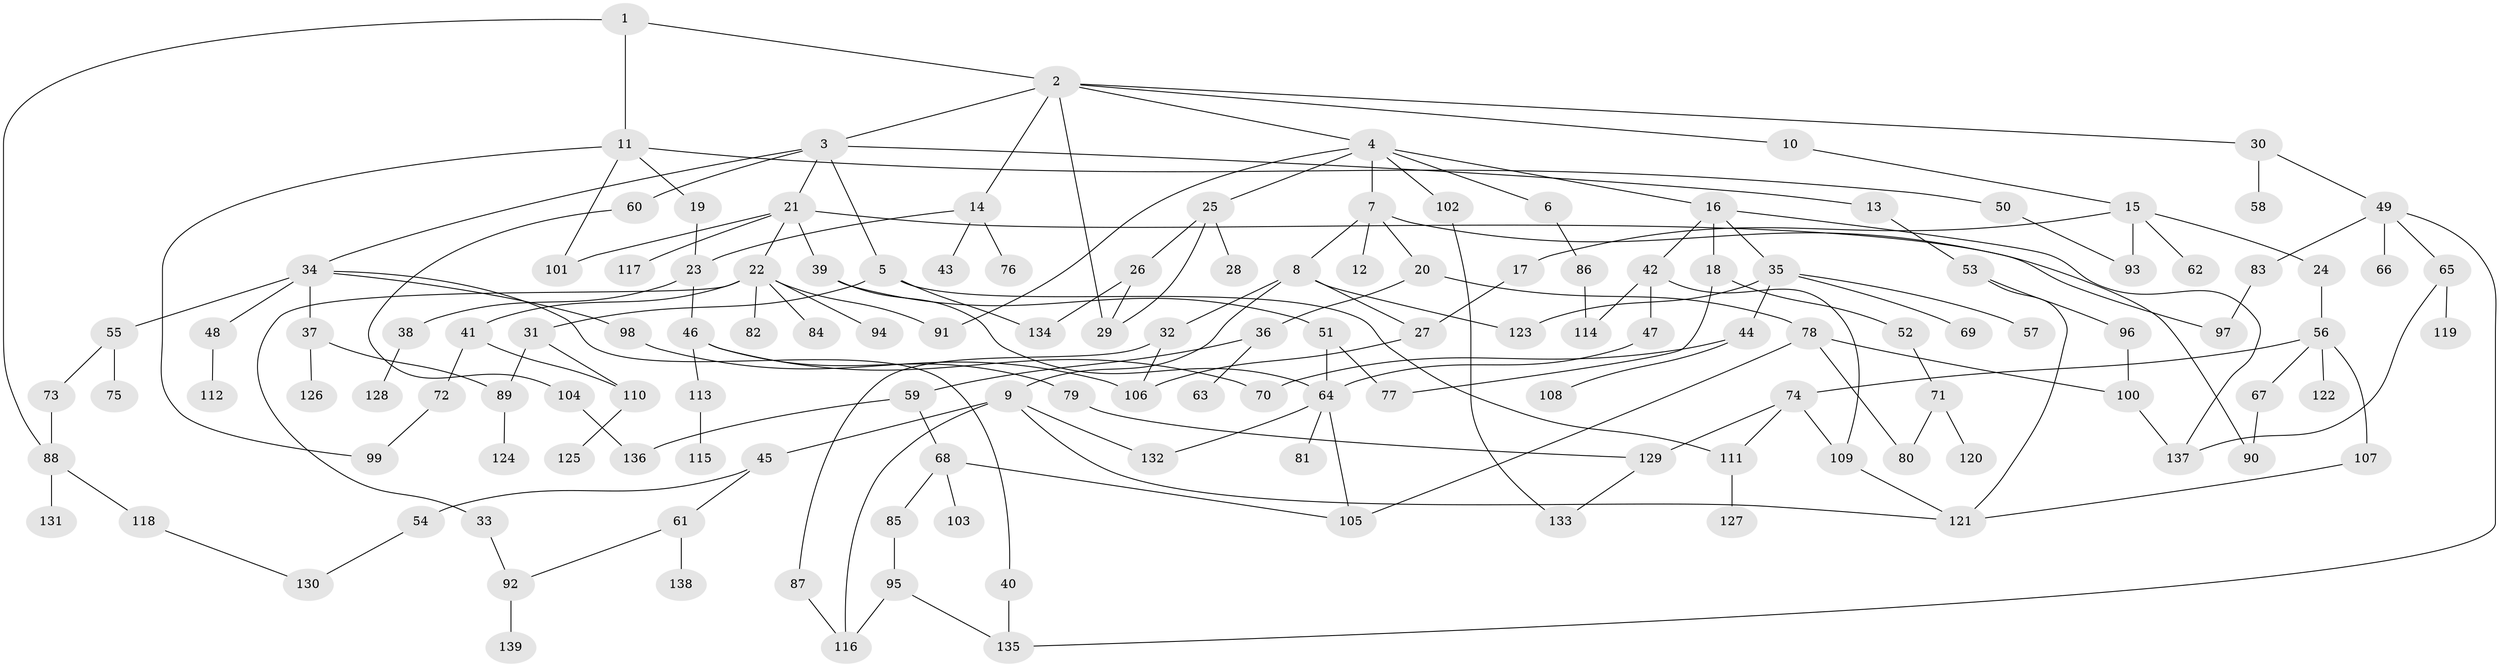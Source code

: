 // Generated by graph-tools (version 1.1) at 2025/25/03/09/25 03:25:30]
// undirected, 139 vertices, 181 edges
graph export_dot {
graph [start="1"]
  node [color=gray90,style=filled];
  1;
  2;
  3;
  4;
  5;
  6;
  7;
  8;
  9;
  10;
  11;
  12;
  13;
  14;
  15;
  16;
  17;
  18;
  19;
  20;
  21;
  22;
  23;
  24;
  25;
  26;
  27;
  28;
  29;
  30;
  31;
  32;
  33;
  34;
  35;
  36;
  37;
  38;
  39;
  40;
  41;
  42;
  43;
  44;
  45;
  46;
  47;
  48;
  49;
  50;
  51;
  52;
  53;
  54;
  55;
  56;
  57;
  58;
  59;
  60;
  61;
  62;
  63;
  64;
  65;
  66;
  67;
  68;
  69;
  70;
  71;
  72;
  73;
  74;
  75;
  76;
  77;
  78;
  79;
  80;
  81;
  82;
  83;
  84;
  85;
  86;
  87;
  88;
  89;
  90;
  91;
  92;
  93;
  94;
  95;
  96;
  97;
  98;
  99;
  100;
  101;
  102;
  103;
  104;
  105;
  106;
  107;
  108;
  109;
  110;
  111;
  112;
  113;
  114;
  115;
  116;
  117;
  118;
  119;
  120;
  121;
  122;
  123;
  124;
  125;
  126;
  127;
  128;
  129;
  130;
  131;
  132;
  133;
  134;
  135;
  136;
  137;
  138;
  139;
  1 -- 2;
  1 -- 11;
  1 -- 88;
  2 -- 3;
  2 -- 4;
  2 -- 10;
  2 -- 14;
  2 -- 30;
  2 -- 29;
  3 -- 5;
  3 -- 13;
  3 -- 21;
  3 -- 34;
  3 -- 60;
  4 -- 6;
  4 -- 7;
  4 -- 16;
  4 -- 25;
  4 -- 102;
  4 -- 91;
  5 -- 31;
  5 -- 134;
  5 -- 111;
  6 -- 86;
  7 -- 8;
  7 -- 12;
  7 -- 20;
  7 -- 90;
  8 -- 9;
  8 -- 32;
  8 -- 123;
  8 -- 27;
  9 -- 45;
  9 -- 116;
  9 -- 121;
  9 -- 132;
  10 -- 15;
  11 -- 19;
  11 -- 50;
  11 -- 99;
  11 -- 101;
  13 -- 53;
  14 -- 43;
  14 -- 76;
  14 -- 23;
  15 -- 17;
  15 -- 24;
  15 -- 62;
  15 -- 93;
  16 -- 18;
  16 -- 35;
  16 -- 42;
  16 -- 137;
  17 -- 27;
  18 -- 52;
  18 -- 77;
  19 -- 23;
  20 -- 36;
  20 -- 78;
  21 -- 22;
  21 -- 39;
  21 -- 97;
  21 -- 101;
  21 -- 117;
  22 -- 33;
  22 -- 41;
  22 -- 82;
  22 -- 84;
  22 -- 91;
  22 -- 94;
  23 -- 38;
  23 -- 46;
  24 -- 56;
  25 -- 26;
  25 -- 28;
  25 -- 29;
  26 -- 29;
  26 -- 134;
  27 -- 106;
  30 -- 49;
  30 -- 58;
  31 -- 89;
  31 -- 110;
  32 -- 87;
  32 -- 106;
  33 -- 92;
  34 -- 37;
  34 -- 40;
  34 -- 48;
  34 -- 55;
  34 -- 98;
  35 -- 44;
  35 -- 57;
  35 -- 69;
  35 -- 123;
  36 -- 59;
  36 -- 63;
  37 -- 126;
  37 -- 89;
  38 -- 128;
  39 -- 51;
  39 -- 64;
  40 -- 135;
  41 -- 72;
  41 -- 110;
  42 -- 47;
  42 -- 109;
  42 -- 114;
  44 -- 70;
  44 -- 108;
  45 -- 54;
  45 -- 61;
  46 -- 79;
  46 -- 113;
  46 -- 70;
  47 -- 64;
  48 -- 112;
  49 -- 65;
  49 -- 66;
  49 -- 83;
  49 -- 135;
  50 -- 93;
  51 -- 64;
  51 -- 77;
  52 -- 71;
  53 -- 96;
  53 -- 121;
  54 -- 130;
  55 -- 73;
  55 -- 75;
  56 -- 67;
  56 -- 74;
  56 -- 107;
  56 -- 122;
  59 -- 68;
  59 -- 136;
  60 -- 104;
  61 -- 138;
  61 -- 92;
  64 -- 81;
  64 -- 132;
  64 -- 105;
  65 -- 119;
  65 -- 137;
  67 -- 90;
  68 -- 85;
  68 -- 103;
  68 -- 105;
  71 -- 80;
  71 -- 120;
  72 -- 99;
  73 -- 88;
  74 -- 111;
  74 -- 129;
  74 -- 109;
  78 -- 105;
  78 -- 100;
  78 -- 80;
  79 -- 129;
  83 -- 97;
  85 -- 95;
  86 -- 114;
  87 -- 116;
  88 -- 118;
  88 -- 131;
  89 -- 124;
  92 -- 139;
  95 -- 135;
  95 -- 116;
  96 -- 100;
  98 -- 106;
  100 -- 137;
  102 -- 133;
  104 -- 136;
  107 -- 121;
  109 -- 121;
  110 -- 125;
  111 -- 127;
  113 -- 115;
  118 -- 130;
  129 -- 133;
}
